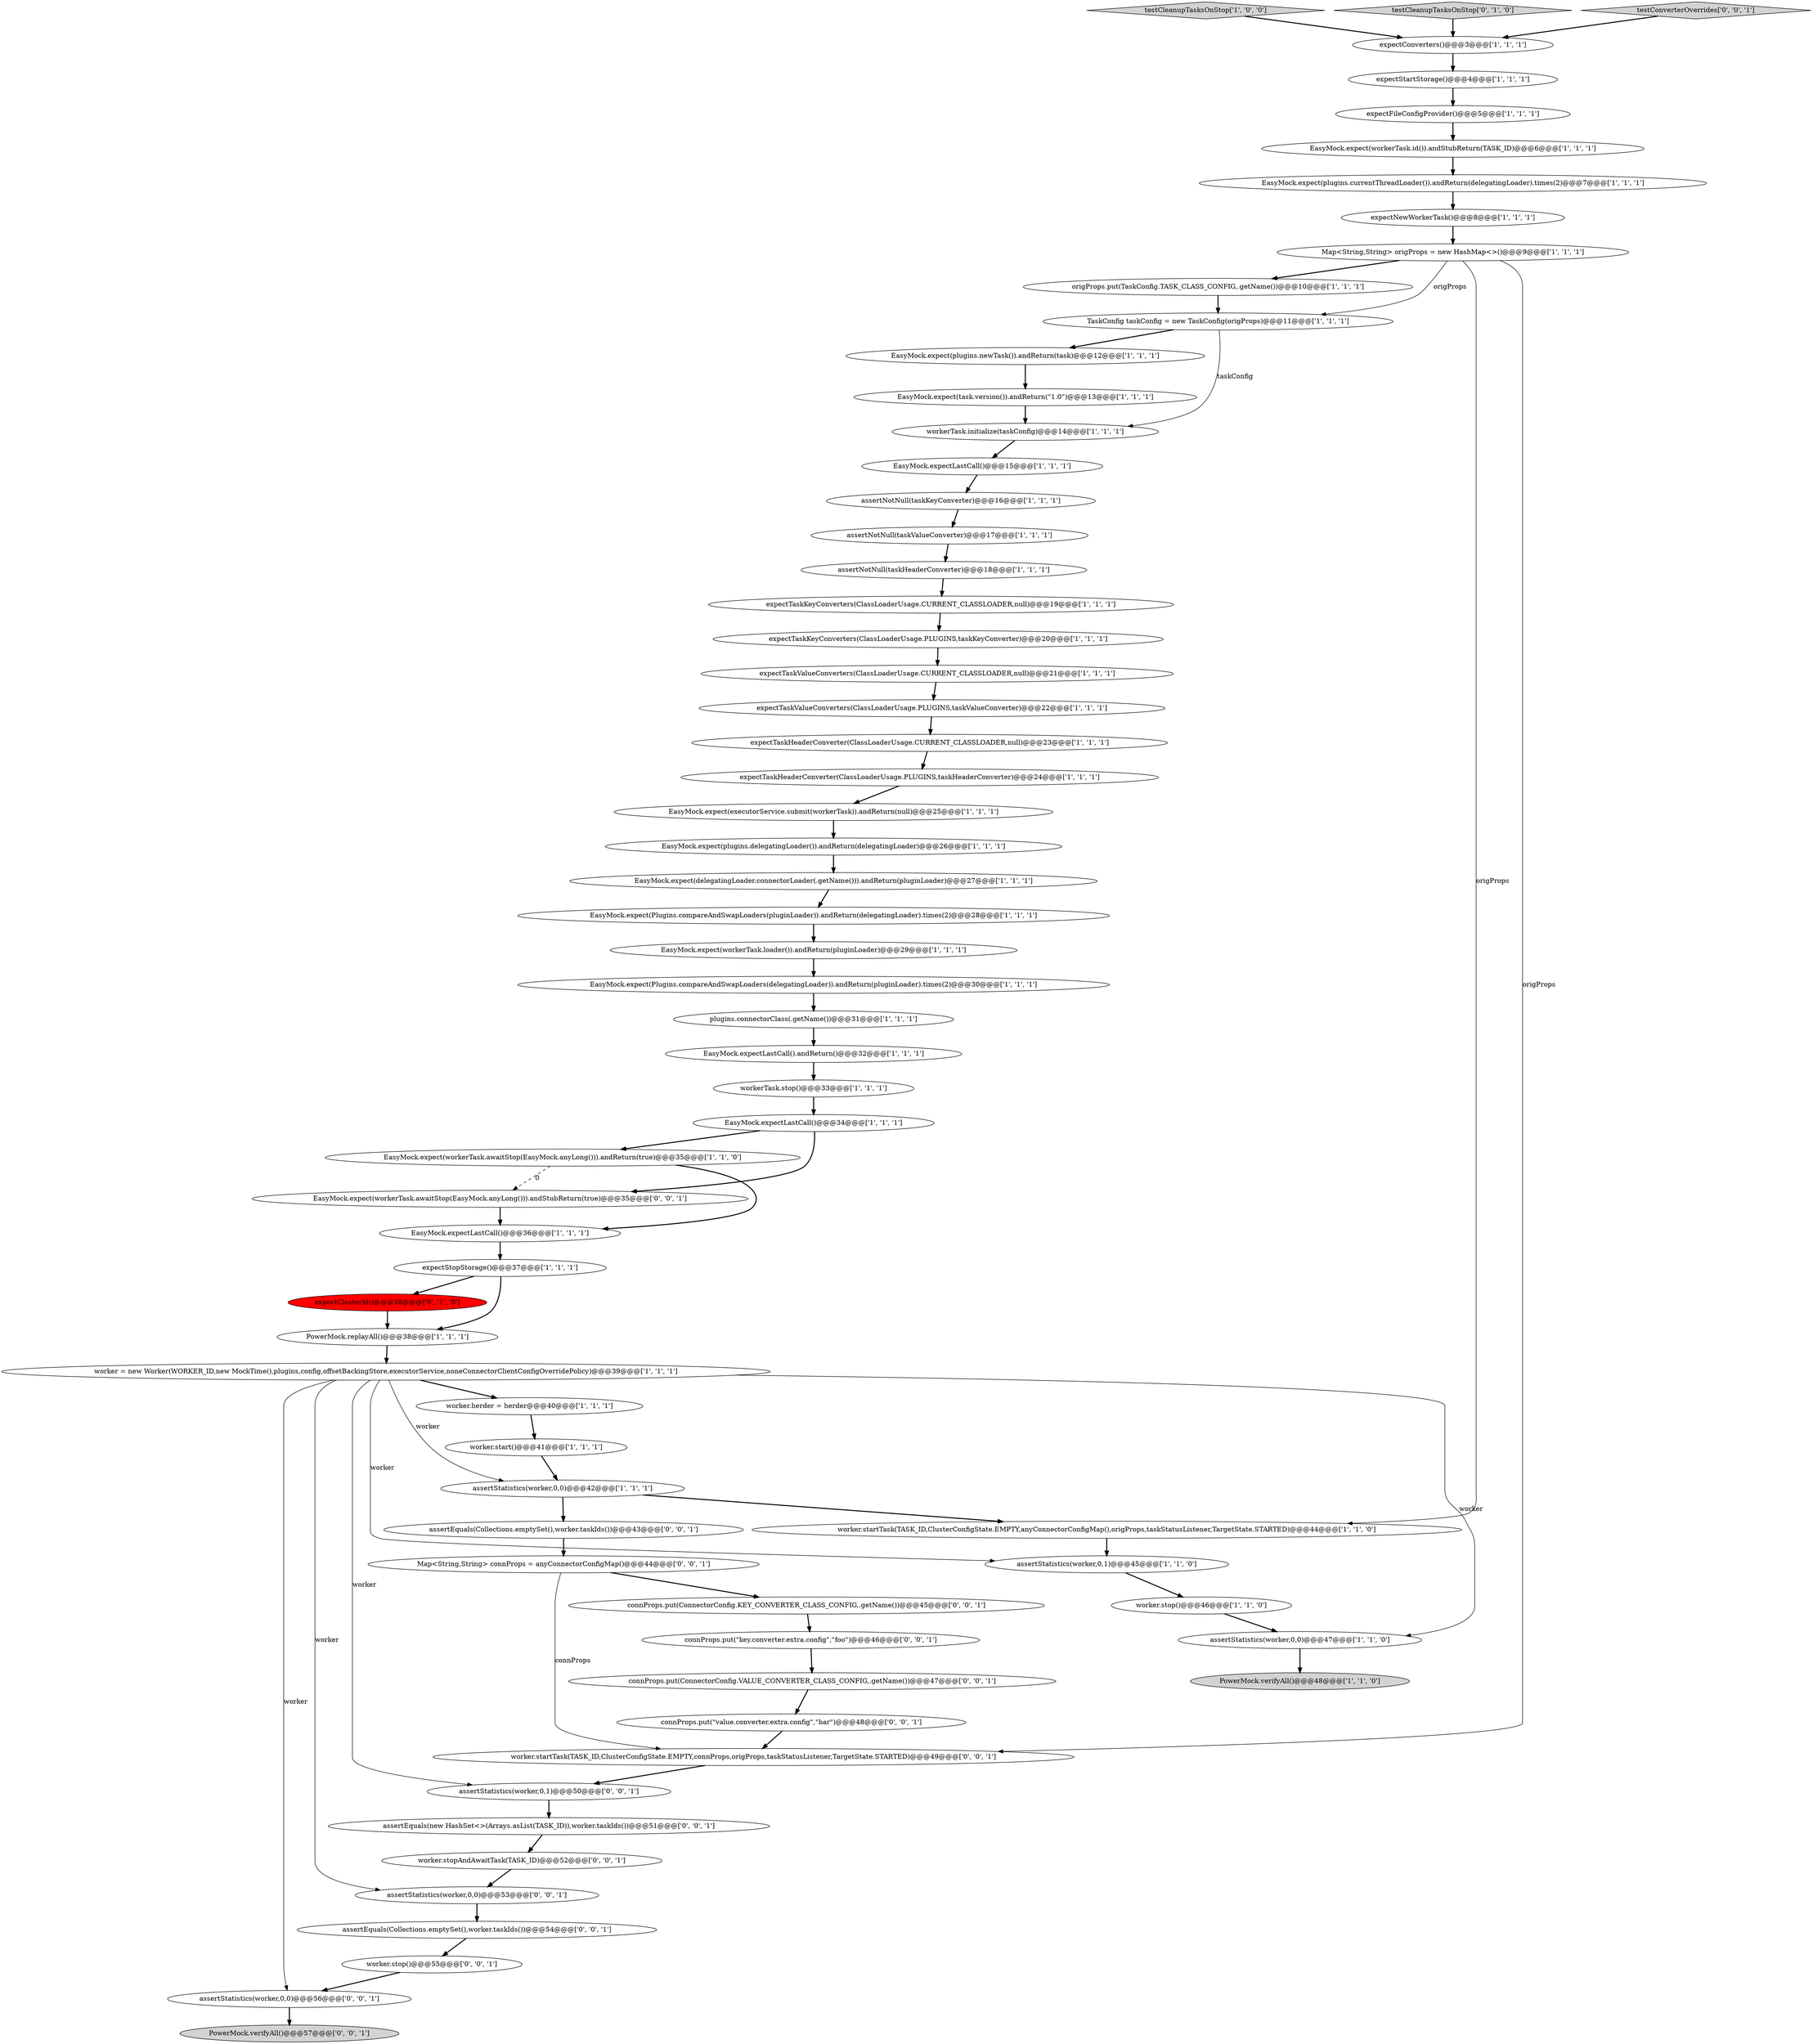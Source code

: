 digraph {
62 [style = filled, label = "Map<String,String> connProps = anyConnectorConfigMap()@@@44@@@['0', '0', '1']", fillcolor = white, shape = ellipse image = "AAA0AAABBB3BBB"];
3 [style = filled, label = "EasyMock.expect(workerTask.id()).andStubReturn(TASK_ID)@@@6@@@['1', '1', '1']", fillcolor = white, shape = ellipse image = "AAA0AAABBB1BBB"];
15 [style = filled, label = "EasyMock.expect(plugins.currentThreadLoader()).andReturn(delegatingLoader).times(2)@@@7@@@['1', '1', '1']", fillcolor = white, shape = ellipse image = "AAA0AAABBB1BBB"];
6 [style = filled, label = "worker.stop()@@@46@@@['1', '1', '0']", fillcolor = white, shape = ellipse image = "AAA0AAABBB1BBB"];
57 [style = filled, label = "assertEquals(new HashSet<>(Arrays.asList(TASK_ID)),worker.taskIds())@@@51@@@['0', '0', '1']", fillcolor = white, shape = ellipse image = "AAA0AAABBB3BBB"];
44 [style = filled, label = "assertStatistics(worker,0,0)@@@47@@@['1', '1', '0']", fillcolor = white, shape = ellipse image = "AAA0AAABBB1BBB"];
0 [style = filled, label = "expectTaskKeyConverters(ClassLoaderUsage.CURRENT_CLASSLOADER,null)@@@19@@@['1', '1', '1']", fillcolor = white, shape = ellipse image = "AAA0AAABBB1BBB"];
61 [style = filled, label = "connProps.put(\"value.converter.extra.config\",\"bar\")@@@48@@@['0', '0', '1']", fillcolor = white, shape = ellipse image = "AAA0AAABBB3BBB"];
25 [style = filled, label = "expectTaskKeyConverters(ClassLoaderUsage.PLUGINS,taskKeyConverter)@@@20@@@['1', '1', '1']", fillcolor = white, shape = ellipse image = "AAA0AAABBB1BBB"];
5 [style = filled, label = "expectTaskValueConverters(ClassLoaderUsage.CURRENT_CLASSLOADER,null)@@@21@@@['1', '1', '1']", fillcolor = white, shape = ellipse image = "AAA0AAABBB1BBB"];
38 [style = filled, label = "workerTask.initialize(taskConfig)@@@14@@@['1', '1', '1']", fillcolor = white, shape = ellipse image = "AAA0AAABBB1BBB"];
45 [style = filled, label = "plugins.connectorClass(.getName())@@@31@@@['1', '1', '1']", fillcolor = white, shape = ellipse image = "AAA0AAABBB1BBB"];
11 [style = filled, label = "testCleanupTasksOnStop['1', '0', '0']", fillcolor = lightgray, shape = diamond image = "AAA0AAABBB1BBB"];
43 [style = filled, label = "EasyMock.expect(Plugins.compareAndSwapLoaders(pluginLoader)).andReturn(delegatingLoader).times(2)@@@28@@@['1', '1', '1']", fillcolor = white, shape = ellipse image = "AAA0AAABBB1BBB"];
59 [style = filled, label = "EasyMock.expect(workerTask.awaitStop(EasyMock.anyLong())).andStubReturn(true)@@@35@@@['0', '0', '1']", fillcolor = white, shape = ellipse image = "AAA0AAABBB3BBB"];
7 [style = filled, label = "expectTaskHeaderConverter(ClassLoaderUsage.PLUGINS,taskHeaderConverter)@@@24@@@['1', '1', '1']", fillcolor = white, shape = ellipse image = "AAA0AAABBB1BBB"];
42 [style = filled, label = "EasyMock.expect(task.version()).andReturn(\"1.0\")@@@13@@@['1', '1', '1']", fillcolor = white, shape = ellipse image = "AAA0AAABBB1BBB"];
13 [style = filled, label = "origProps.put(TaskConfig.TASK_CLASS_CONFIG,.getName())@@@10@@@['1', '1', '1']", fillcolor = white, shape = ellipse image = "AAA0AAABBB1BBB"];
17 [style = filled, label = "expectNewWorkerTask()@@@8@@@['1', '1', '1']", fillcolor = white, shape = ellipse image = "AAA0AAABBB1BBB"];
26 [style = filled, label = "EasyMock.expect(workerTask.loader()).andReturn(pluginLoader)@@@29@@@['1', '1', '1']", fillcolor = white, shape = ellipse image = "AAA0AAABBB1BBB"];
35 [style = filled, label = "expectTaskValueConverters(ClassLoaderUsage.PLUGINS,taskValueConverter)@@@22@@@['1', '1', '1']", fillcolor = white, shape = ellipse image = "AAA0AAABBB1BBB"];
39 [style = filled, label = "expectConverters()@@@3@@@['1', '1', '1']", fillcolor = white, shape = ellipse image = "AAA0AAABBB1BBB"];
27 [style = filled, label = "assertNotNull(taskKeyConverter)@@@16@@@['1', '1', '1']", fillcolor = white, shape = ellipse image = "AAA0AAABBB1BBB"];
50 [style = filled, label = "connProps.put(ConnectorConfig.VALUE_CONVERTER_CLASS_CONFIG,.getName())@@@47@@@['0', '0', '1']", fillcolor = white, shape = ellipse image = "AAA0AAABBB3BBB"];
30 [style = filled, label = "EasyMock.expectLastCall()@@@36@@@['1', '1', '1']", fillcolor = white, shape = ellipse image = "AAA0AAABBB1BBB"];
24 [style = filled, label = "assertStatistics(worker,0,1)@@@45@@@['1', '1', '0']", fillcolor = white, shape = ellipse image = "AAA0AAABBB1BBB"];
55 [style = filled, label = "assertStatistics(worker,0,0)@@@53@@@['0', '0', '1']", fillcolor = white, shape = ellipse image = "AAA0AAABBB3BBB"];
20 [style = filled, label = "PowerMock.replayAll()@@@38@@@['1', '1', '1']", fillcolor = white, shape = ellipse image = "AAA0AAABBB1BBB"];
41 [style = filled, label = "EasyMock.expect(plugins.delegatingLoader()).andReturn(delegatingLoader)@@@26@@@['1', '1', '1']", fillcolor = white, shape = ellipse image = "AAA0AAABBB1BBB"];
36 [style = filled, label = "worker.start()@@@41@@@['1', '1', '1']", fillcolor = white, shape = ellipse image = "AAA0AAABBB1BBB"];
18 [style = filled, label = "PowerMock.verifyAll()@@@48@@@['1', '1', '0']", fillcolor = lightgray, shape = ellipse image = "AAA0AAABBB1BBB"];
29 [style = filled, label = "Map<String,String> origProps = new HashMap<>()@@@9@@@['1', '1', '1']", fillcolor = white, shape = ellipse image = "AAA0AAABBB1BBB"];
14 [style = filled, label = "worker = new Worker(WORKER_ID,new MockTime(),plugins,config,offsetBackingStore,executorService,noneConnectorClientConfigOverridePolicy)@@@39@@@['1', '1', '1']", fillcolor = white, shape = ellipse image = "AAA0AAABBB1BBB"];
12 [style = filled, label = "expectFileConfigProvider()@@@5@@@['1', '1', '1']", fillcolor = white, shape = ellipse image = "AAA0AAABBB1BBB"];
9 [style = filled, label = "EasyMock.expect(workerTask.awaitStop(EasyMock.anyLong())).andReturn(true)@@@35@@@['1', '1', '0']", fillcolor = white, shape = ellipse image = "AAA0AAABBB1BBB"];
47 [style = filled, label = "expectClusterId()@@@38@@@['0', '1', '0']", fillcolor = red, shape = ellipse image = "AAA1AAABBB2BBB"];
53 [style = filled, label = "worker.stopAndAwaitTask(TASK_ID)@@@52@@@['0', '0', '1']", fillcolor = white, shape = ellipse image = "AAA0AAABBB3BBB"];
60 [style = filled, label = "PowerMock.verifyAll()@@@57@@@['0', '0', '1']", fillcolor = lightgray, shape = ellipse image = "AAA0AAABBB3BBB"];
19 [style = filled, label = "expectStopStorage()@@@37@@@['1', '1', '1']", fillcolor = white, shape = ellipse image = "AAA0AAABBB1BBB"];
49 [style = filled, label = "assertEquals(Collections.emptySet(),worker.taskIds())@@@54@@@['0', '0', '1']", fillcolor = white, shape = ellipse image = "AAA0AAABBB3BBB"];
23 [style = filled, label = "worker.startTask(TASK_ID,ClusterConfigState.EMPTY,anyConnectorConfigMap(),origProps,taskStatusListener,TargetState.STARTED)@@@44@@@['1', '1', '0']", fillcolor = white, shape = ellipse image = "AAA0AAABBB1BBB"];
46 [style = filled, label = "testCleanupTasksOnStop['0', '1', '0']", fillcolor = lightgray, shape = diamond image = "AAA0AAABBB2BBB"];
64 [style = filled, label = "connProps.put(\"key.converter.extra.config\",\"foo\")@@@46@@@['0', '0', '1']", fillcolor = white, shape = ellipse image = "AAA0AAABBB3BBB"];
8 [style = filled, label = "EasyMock.expect(executorService.submit(workerTask)).andReturn(null)@@@25@@@['1', '1', '1']", fillcolor = white, shape = ellipse image = "AAA0AAABBB1BBB"];
33 [style = filled, label = "workerTask.stop()@@@33@@@['1', '1', '1']", fillcolor = white, shape = ellipse image = "AAA0AAABBB1BBB"];
4 [style = filled, label = "EasyMock.expectLastCall().andReturn()@@@32@@@['1', '1', '1']", fillcolor = white, shape = ellipse image = "AAA0AAABBB1BBB"];
52 [style = filled, label = "assertStatistics(worker,0,0)@@@56@@@['0', '0', '1']", fillcolor = white, shape = ellipse image = "AAA0AAABBB3BBB"];
16 [style = filled, label = "TaskConfig taskConfig = new TaskConfig(origProps)@@@11@@@['1', '1', '1']", fillcolor = white, shape = ellipse image = "AAA0AAABBB1BBB"];
32 [style = filled, label = "EasyMock.expect(delegatingLoader.connectorLoader(.getName())).andReturn(pluginLoader)@@@27@@@['1', '1', '1']", fillcolor = white, shape = ellipse image = "AAA0AAABBB1BBB"];
48 [style = filled, label = "worker.stop()@@@55@@@['0', '0', '1']", fillcolor = white, shape = ellipse image = "AAA0AAABBB3BBB"];
56 [style = filled, label = "assertStatistics(worker,0,1)@@@50@@@['0', '0', '1']", fillcolor = white, shape = ellipse image = "AAA0AAABBB3BBB"];
51 [style = filled, label = "testConverterOverrides['0', '0', '1']", fillcolor = lightgray, shape = diamond image = "AAA0AAABBB3BBB"];
10 [style = filled, label = "worker.herder = herder@@@40@@@['1', '1', '1']", fillcolor = white, shape = ellipse image = "AAA0AAABBB1BBB"];
2 [style = filled, label = "EasyMock.expectLastCall()@@@15@@@['1', '1', '1']", fillcolor = white, shape = ellipse image = "AAA0AAABBB1BBB"];
21 [style = filled, label = "expectTaskHeaderConverter(ClassLoaderUsage.CURRENT_CLASSLOADER,null)@@@23@@@['1', '1', '1']", fillcolor = white, shape = ellipse image = "AAA0AAABBB1BBB"];
31 [style = filled, label = "EasyMock.expect(Plugins.compareAndSwapLoaders(delegatingLoader)).andReturn(pluginLoader).times(2)@@@30@@@['1', '1', '1']", fillcolor = white, shape = ellipse image = "AAA0AAABBB1BBB"];
40 [style = filled, label = "EasyMock.expect(plugins.newTask()).andReturn(task)@@@12@@@['1', '1', '1']", fillcolor = white, shape = ellipse image = "AAA0AAABBB1BBB"];
37 [style = filled, label = "assertNotNull(taskHeaderConverter)@@@18@@@['1', '1', '1']", fillcolor = white, shape = ellipse image = "AAA0AAABBB1BBB"];
1 [style = filled, label = "assertStatistics(worker,0,0)@@@42@@@['1', '1', '1']", fillcolor = white, shape = ellipse image = "AAA0AAABBB1BBB"];
54 [style = filled, label = "connProps.put(ConnectorConfig.KEY_CONVERTER_CLASS_CONFIG,.getName())@@@45@@@['0', '0', '1']", fillcolor = white, shape = ellipse image = "AAA0AAABBB3BBB"];
22 [style = filled, label = "EasyMock.expectLastCall()@@@34@@@['1', '1', '1']", fillcolor = white, shape = ellipse image = "AAA0AAABBB1BBB"];
63 [style = filled, label = "assertEquals(Collections.emptySet(),worker.taskIds())@@@43@@@['0', '0', '1']", fillcolor = white, shape = ellipse image = "AAA0AAABBB3BBB"];
58 [style = filled, label = "worker.startTask(TASK_ID,ClusterConfigState.EMPTY,connProps,origProps,taskStatusListener,TargetState.STARTED)@@@49@@@['0', '0', '1']", fillcolor = white, shape = ellipse image = "AAA0AAABBB3BBB"];
34 [style = filled, label = "assertNotNull(taskValueConverter)@@@17@@@['1', '1', '1']", fillcolor = white, shape = ellipse image = "AAA0AAABBB1BBB"];
28 [style = filled, label = "expectStartStorage()@@@4@@@['1', '1', '1']", fillcolor = white, shape = ellipse image = "AAA0AAABBB1BBB"];
53->55 [style = bold, label=""];
54->64 [style = bold, label=""];
37->0 [style = bold, label=""];
9->59 [style = dashed, label="0"];
16->40 [style = bold, label=""];
41->32 [style = bold, label=""];
8->41 [style = bold, label=""];
62->54 [style = bold, label=""];
55->49 [style = bold, label=""];
19->20 [style = bold, label=""];
22->9 [style = bold, label=""];
14->10 [style = bold, label=""];
49->48 [style = bold, label=""];
62->58 [style = solid, label="connProps"];
9->30 [style = bold, label=""];
3->15 [style = bold, label=""];
20->14 [style = bold, label=""];
43->26 [style = bold, label=""];
29->23 [style = solid, label="origProps"];
46->39 [style = bold, label=""];
28->12 [style = bold, label=""];
32->43 [style = bold, label=""];
4->33 [style = bold, label=""];
7->8 [style = bold, label=""];
61->58 [style = bold, label=""];
56->57 [style = bold, label=""];
6->44 [style = bold, label=""];
16->38 [style = solid, label="taskConfig"];
13->16 [style = bold, label=""];
39->28 [style = bold, label=""];
35->21 [style = bold, label=""];
36->1 [style = bold, label=""];
10->36 [style = bold, label=""];
38->2 [style = bold, label=""];
1->23 [style = bold, label=""];
45->4 [style = bold, label=""];
58->56 [style = bold, label=""];
29->16 [style = solid, label="origProps"];
14->24 [style = solid, label="worker"];
48->52 [style = bold, label=""];
30->19 [style = bold, label=""];
15->17 [style = bold, label=""];
26->31 [style = bold, label=""];
23->24 [style = bold, label=""];
19->47 [style = bold, label=""];
27->34 [style = bold, label=""];
22->59 [style = bold, label=""];
63->62 [style = bold, label=""];
52->60 [style = bold, label=""];
29->58 [style = solid, label="origProps"];
34->37 [style = bold, label=""];
0->25 [style = bold, label=""];
14->44 [style = solid, label="worker"];
47->20 [style = bold, label=""];
51->39 [style = bold, label=""];
2->27 [style = bold, label=""];
21->7 [style = bold, label=""];
11->39 [style = bold, label=""];
25->5 [style = bold, label=""];
59->30 [style = bold, label=""];
14->1 [style = solid, label="worker"];
12->3 [style = bold, label=""];
44->18 [style = bold, label=""];
64->50 [style = bold, label=""];
14->56 [style = solid, label="worker"];
14->55 [style = solid, label="worker"];
50->61 [style = bold, label=""];
17->29 [style = bold, label=""];
24->6 [style = bold, label=""];
1->63 [style = bold, label=""];
31->45 [style = bold, label=""];
40->42 [style = bold, label=""];
42->38 [style = bold, label=""];
5->35 [style = bold, label=""];
33->22 [style = bold, label=""];
57->53 [style = bold, label=""];
14->52 [style = solid, label="worker"];
29->13 [style = bold, label=""];
}
